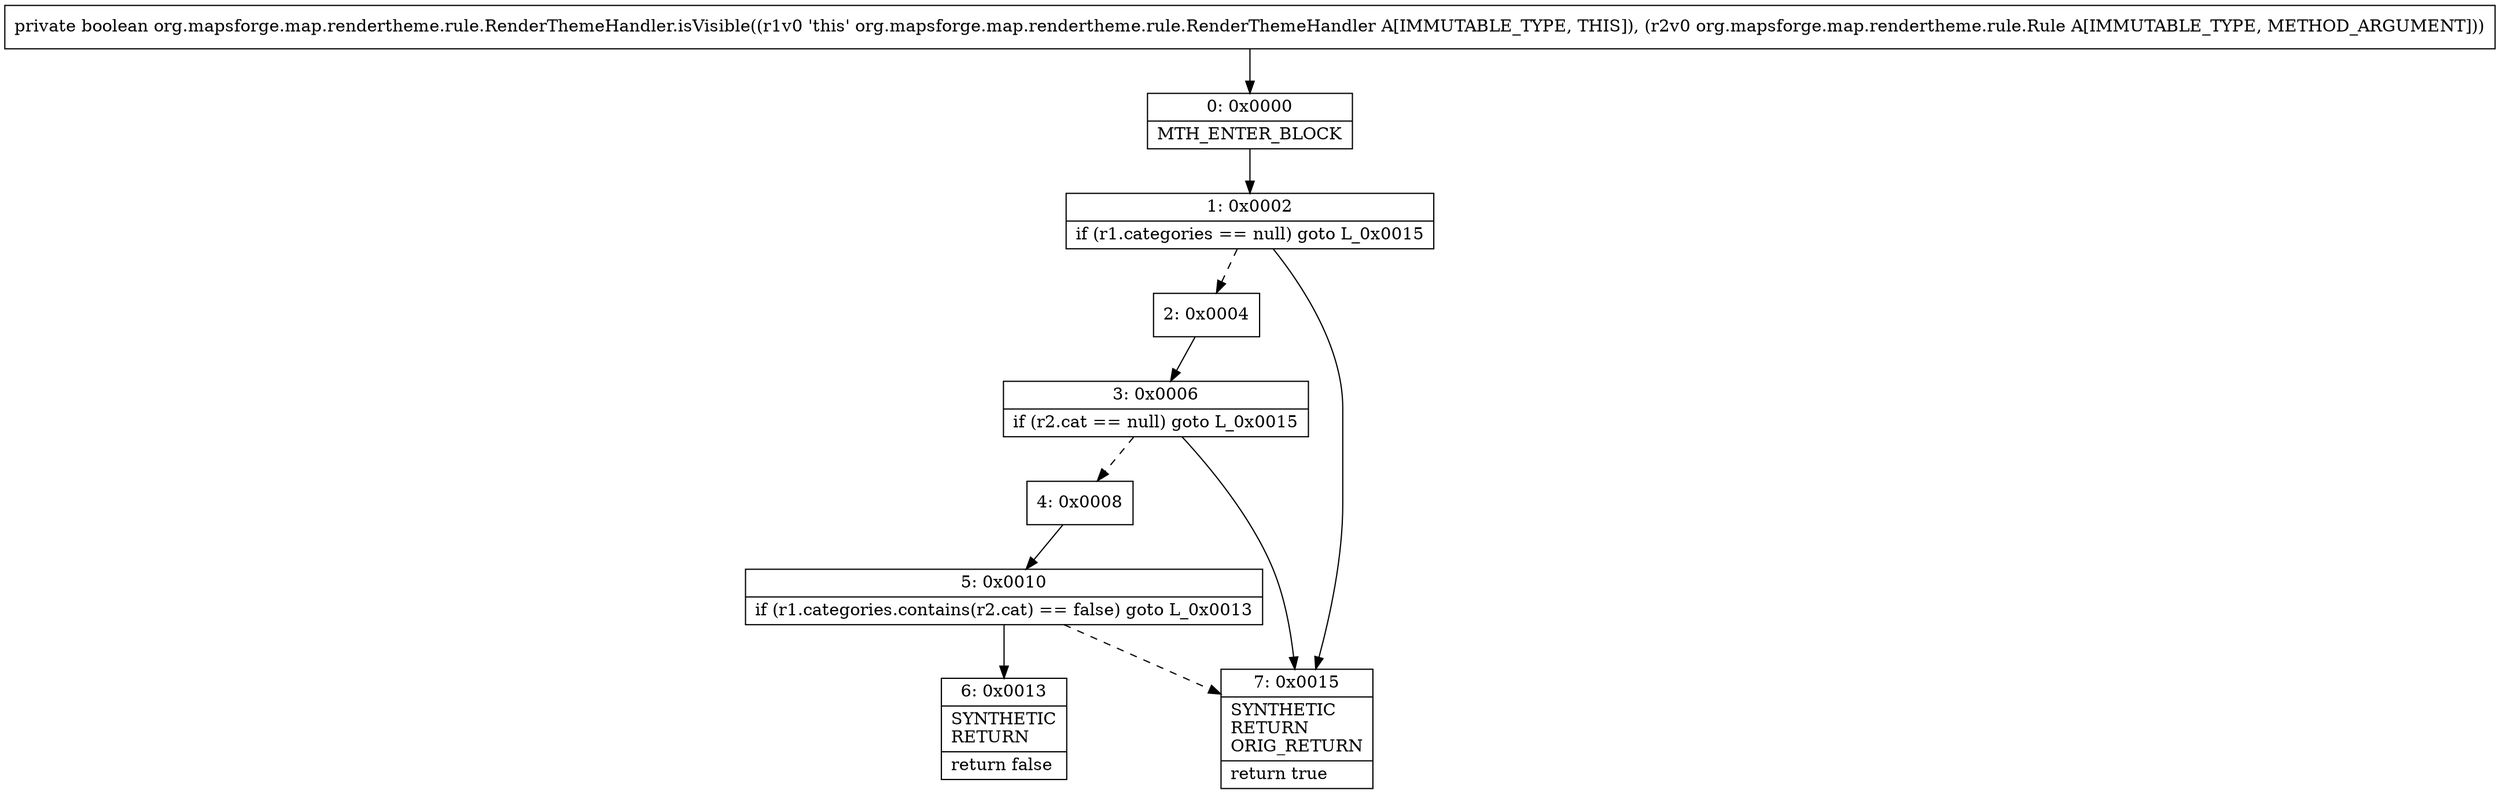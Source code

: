 digraph "CFG fororg.mapsforge.map.rendertheme.rule.RenderThemeHandler.isVisible(Lorg\/mapsforge\/map\/rendertheme\/rule\/Rule;)Z" {
Node_0 [shape=record,label="{0\:\ 0x0000|MTH_ENTER_BLOCK\l}"];
Node_1 [shape=record,label="{1\:\ 0x0002|if (r1.categories == null) goto L_0x0015\l}"];
Node_2 [shape=record,label="{2\:\ 0x0004}"];
Node_3 [shape=record,label="{3\:\ 0x0006|if (r2.cat == null) goto L_0x0015\l}"];
Node_4 [shape=record,label="{4\:\ 0x0008}"];
Node_5 [shape=record,label="{5\:\ 0x0010|if (r1.categories.contains(r2.cat) == false) goto L_0x0013\l}"];
Node_6 [shape=record,label="{6\:\ 0x0013|SYNTHETIC\lRETURN\l|return false\l}"];
Node_7 [shape=record,label="{7\:\ 0x0015|SYNTHETIC\lRETURN\lORIG_RETURN\l|return true\l}"];
MethodNode[shape=record,label="{private boolean org.mapsforge.map.rendertheme.rule.RenderThemeHandler.isVisible((r1v0 'this' org.mapsforge.map.rendertheme.rule.RenderThemeHandler A[IMMUTABLE_TYPE, THIS]), (r2v0 org.mapsforge.map.rendertheme.rule.Rule A[IMMUTABLE_TYPE, METHOD_ARGUMENT])) }"];
MethodNode -> Node_0;
Node_0 -> Node_1;
Node_1 -> Node_2[style=dashed];
Node_1 -> Node_7;
Node_2 -> Node_3;
Node_3 -> Node_4[style=dashed];
Node_3 -> Node_7;
Node_4 -> Node_5;
Node_5 -> Node_6;
Node_5 -> Node_7[style=dashed];
}

